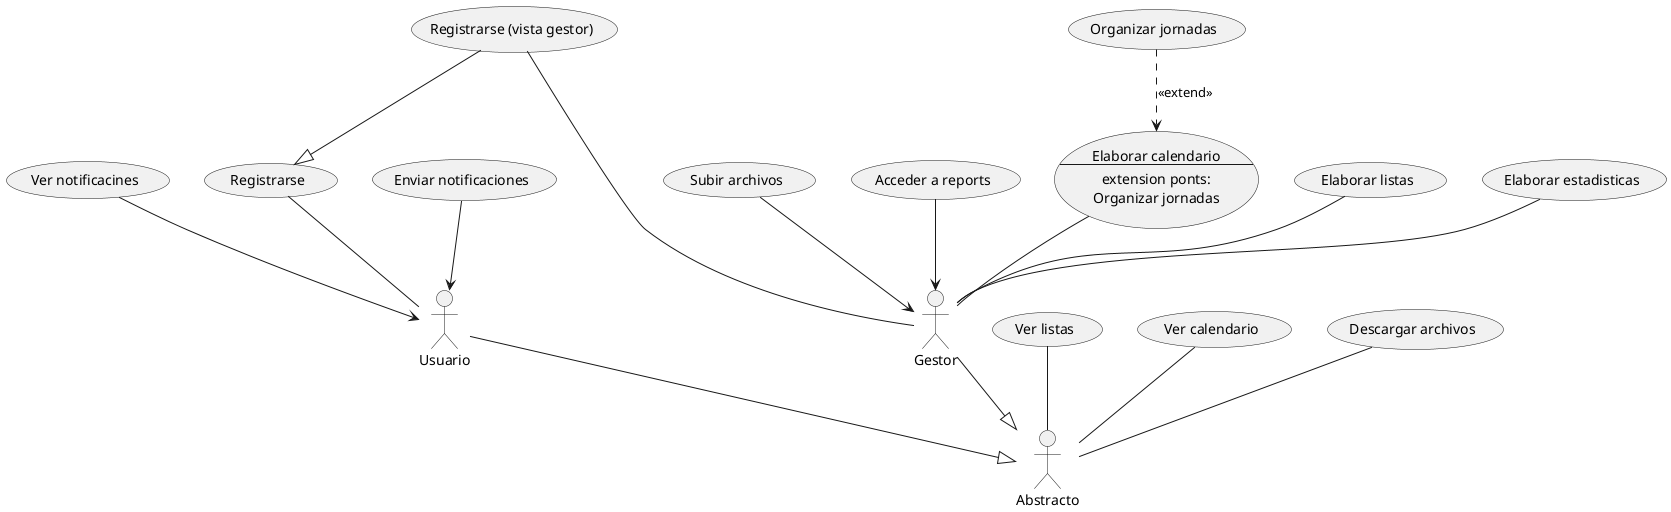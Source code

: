 @startuml Actividad0
actor Gestor
actor Usuario
actor Abstracto
(Elaborar listas)--Gestor
(Elaborar estadisticas)--Gestor
usecase EC as "Elaborar calendario 
--
 extension ponts: 
 Organizar jornadas"
 (EC)--Gestor
 (Organizar jornadas)..>(EC) : <<extend>>
 usecase Reg as "Registrarse
 "
 usecase RegG as "Registrarse (vista gestor)
 "
 
 Gestor--|>Abstracto
 Usuario--|>Abstracto
 (Ver listas)--Abstracto
 (Ver calendario)--Abstracto
 (Descargar archivos)--Abstracto
 (Reg)--Usuario
 (RegG)--Gestor
 (Subir archivos)-->Gestor
 (Acceder a reports)-->Gestor 
(RegG)--|>(Reg)
(Enviar notificaciones)--> Usuario
(Ver notificacines)-->Usuario 
@enduml